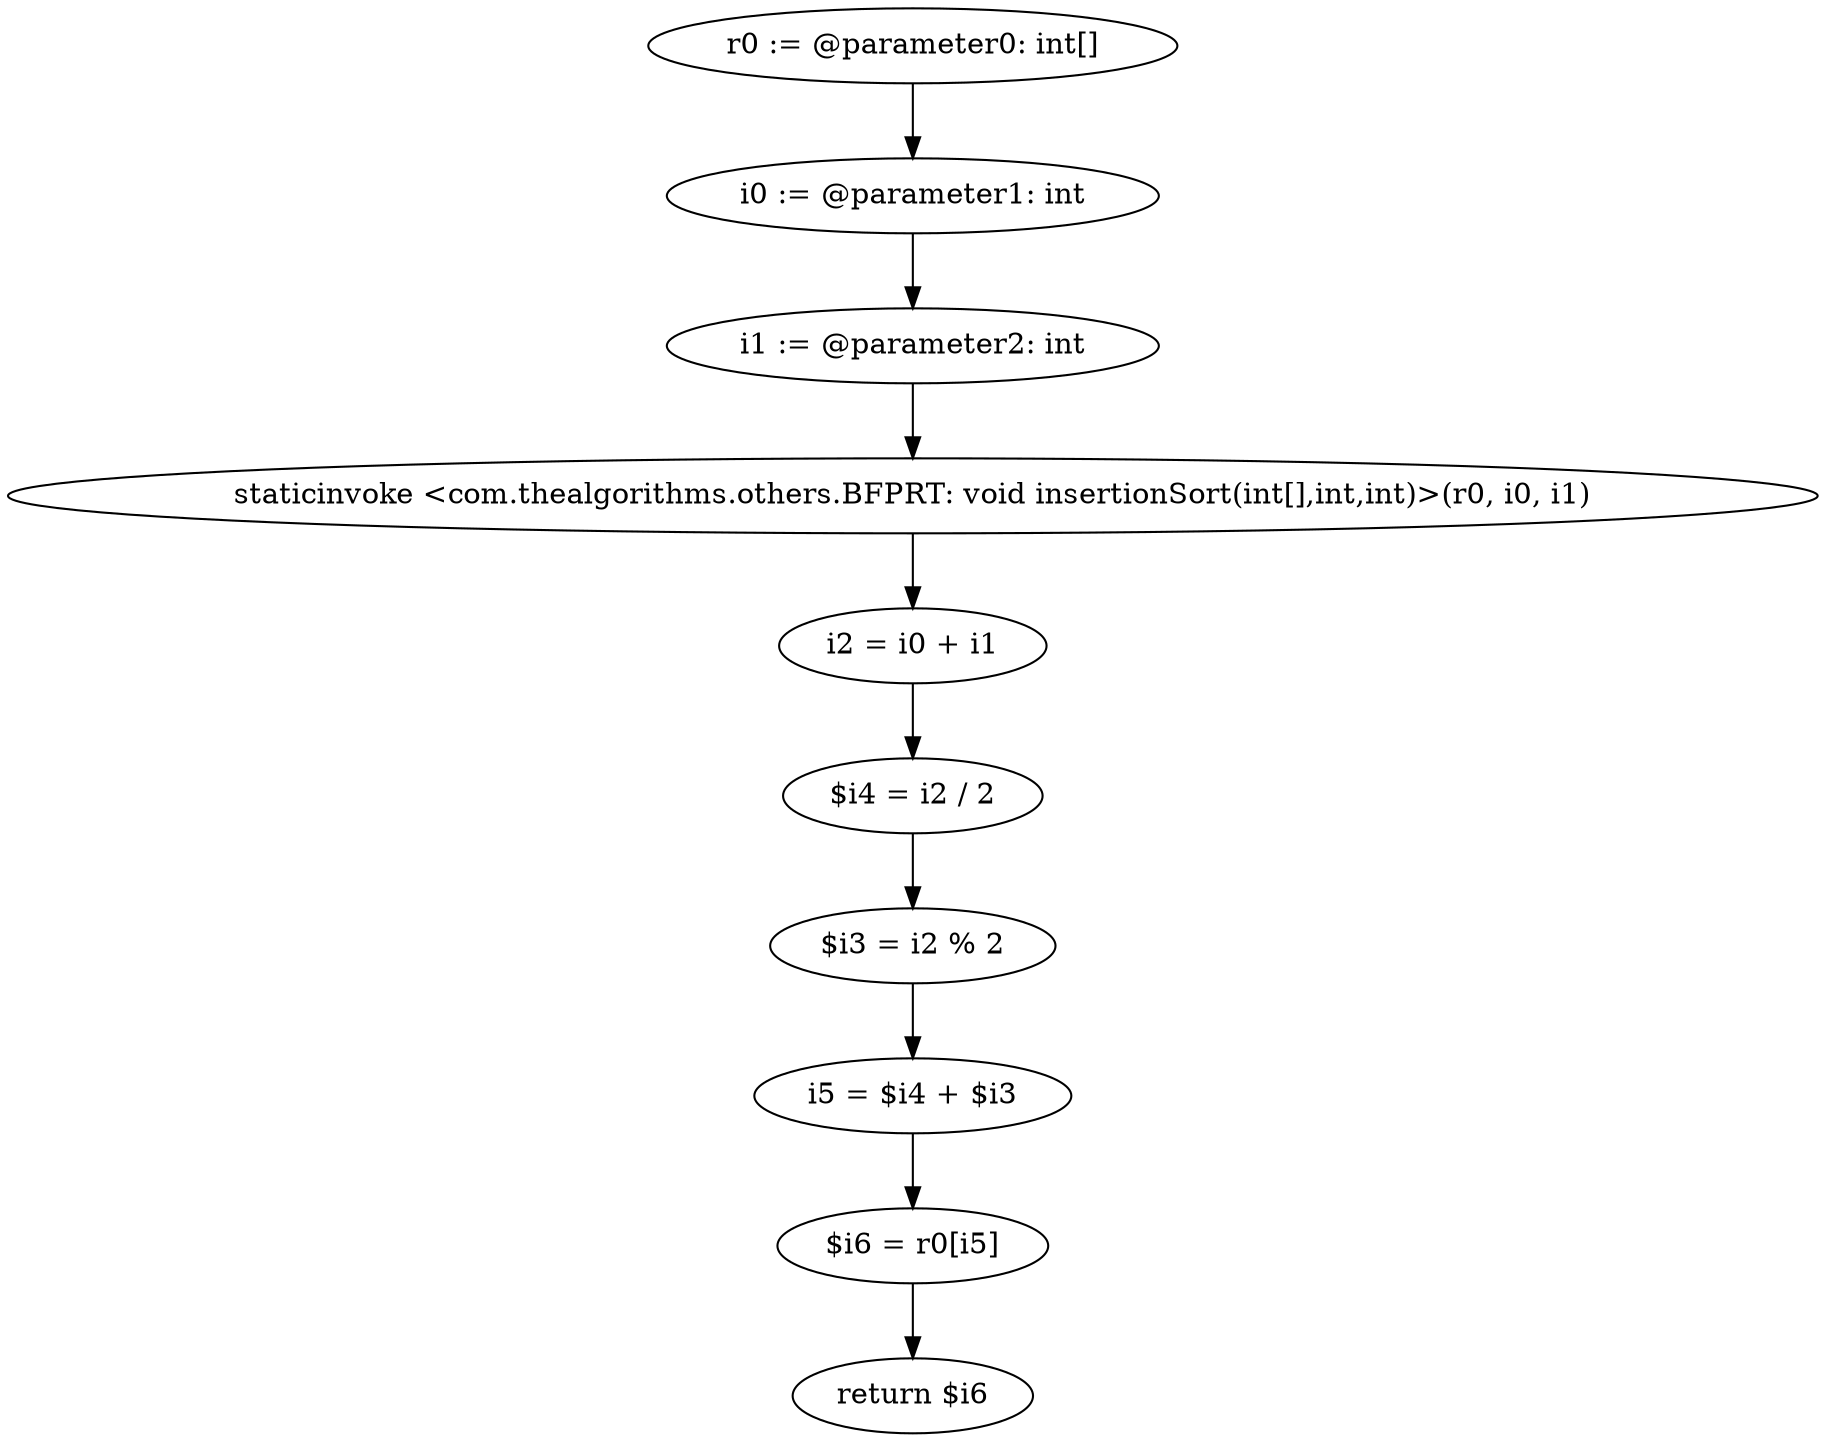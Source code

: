 digraph "unitGraph" {
    "r0 := @parameter0: int[]"
    "i0 := @parameter1: int"
    "i1 := @parameter2: int"
    "staticinvoke <com.thealgorithms.others.BFPRT: void insertionSort(int[],int,int)>(r0, i0, i1)"
    "i2 = i0 + i1"
    "$i4 = i2 / 2"
    "$i3 = i2 % 2"
    "i5 = $i4 + $i3"
    "$i6 = r0[i5]"
    "return $i6"
    "r0 := @parameter0: int[]"->"i0 := @parameter1: int";
    "i0 := @parameter1: int"->"i1 := @parameter2: int";
    "i1 := @parameter2: int"->"staticinvoke <com.thealgorithms.others.BFPRT: void insertionSort(int[],int,int)>(r0, i0, i1)";
    "staticinvoke <com.thealgorithms.others.BFPRT: void insertionSort(int[],int,int)>(r0, i0, i1)"->"i2 = i0 + i1";
    "i2 = i0 + i1"->"$i4 = i2 / 2";
    "$i4 = i2 / 2"->"$i3 = i2 % 2";
    "$i3 = i2 % 2"->"i5 = $i4 + $i3";
    "i5 = $i4 + $i3"->"$i6 = r0[i5]";
    "$i6 = r0[i5]"->"return $i6";
}
